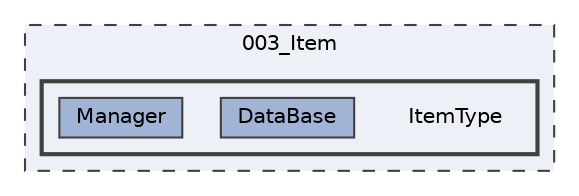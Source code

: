 digraph "003_Item/ItemType"
{
 // LATEX_PDF_SIZE
  bgcolor="transparent";
  edge [fontname=Helvetica,fontsize=10,labelfontname=Helvetica,labelfontsize=10];
  node [fontname=Helvetica,fontsize=10,shape=box,height=0.2,width=0.4];
  compound=true
  subgraph clusterdir_a987a3a94ba2664a9f1914c53bff2798 {
    graph [ bgcolor="#edf0f7", pencolor="grey25", label="003_Item", fontname=Helvetica,fontsize=10 style="filled,dashed", URL="dir_a987a3a94ba2664a9f1914c53bff2798.html",tooltip=""]
  subgraph clusterdir_97fbb72159fb8d509d3bd52326c847d4 {
    graph [ bgcolor="#edf0f7", pencolor="grey25", label="", fontname=Helvetica,fontsize=10 style="filled,bold", URL="dir_97fbb72159fb8d509d3bd52326c847d4.html",tooltip=""]
    dir_97fbb72159fb8d509d3bd52326c847d4 [shape=plaintext, label="ItemType"];
  dir_9bc13f8f279067b0eb7d2ac6a622d41b [label="DataBase", fillcolor="#a2b4d6", color="grey25", style="filled", URL="dir_9bc13f8f279067b0eb7d2ac6a622d41b.html",tooltip=""];
  dir_51483b4a0287117fe2bf3ef273a08e98 [label="Manager", fillcolor="#a2b4d6", color="grey25", style="filled", URL="dir_51483b4a0287117fe2bf3ef273a08e98.html",tooltip=""];
  }
  }
}
